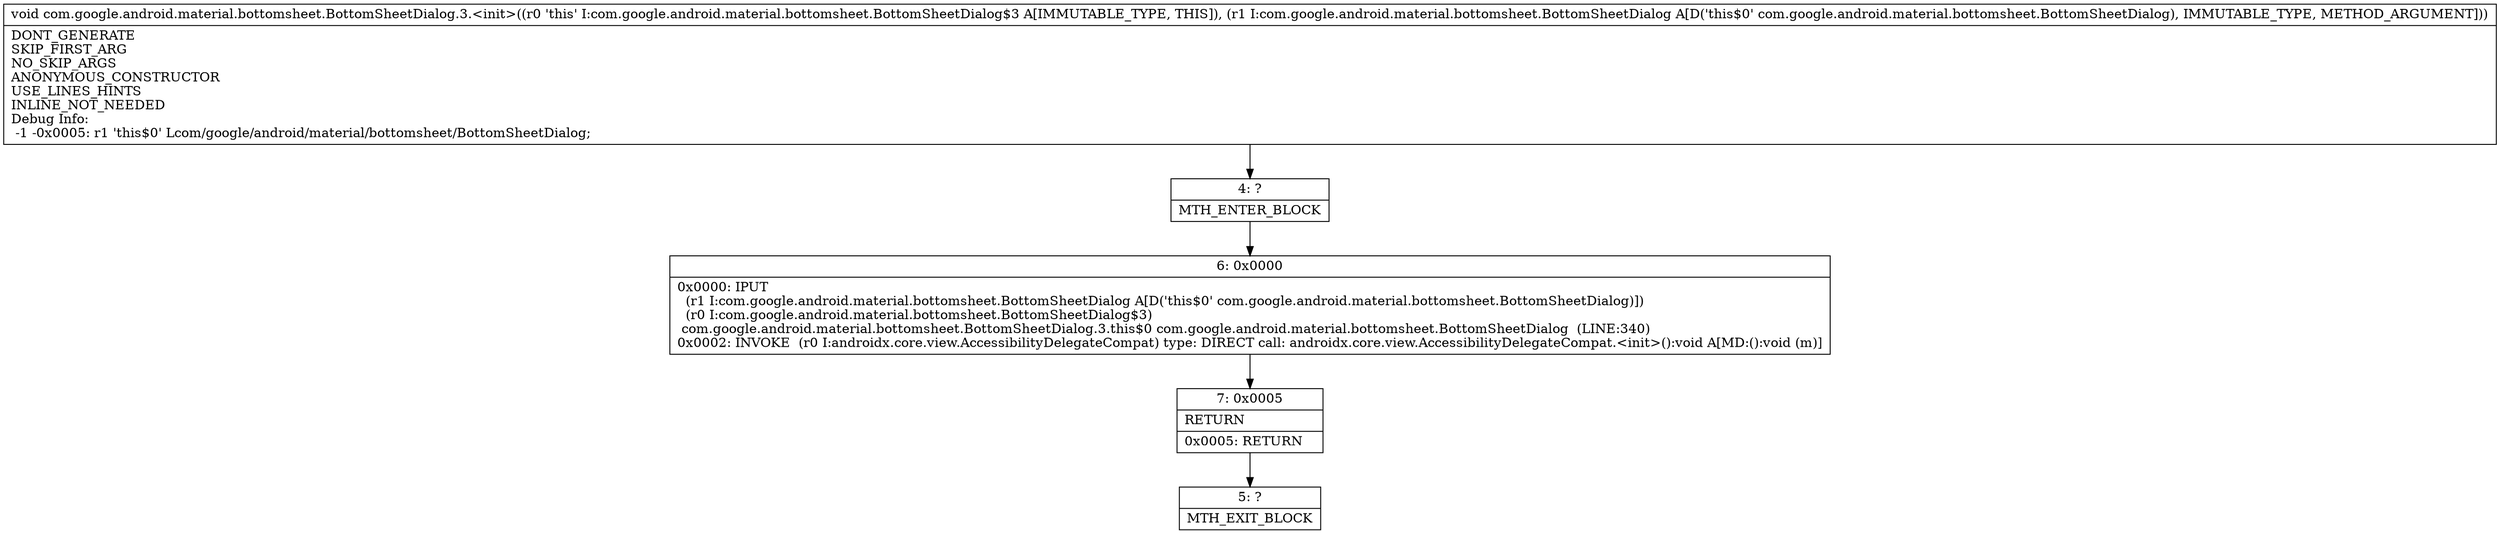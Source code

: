 digraph "CFG forcom.google.android.material.bottomsheet.BottomSheetDialog.3.\<init\>(Lcom\/google\/android\/material\/bottomsheet\/BottomSheetDialog;)V" {
Node_4 [shape=record,label="{4\:\ ?|MTH_ENTER_BLOCK\l}"];
Node_6 [shape=record,label="{6\:\ 0x0000|0x0000: IPUT  \l  (r1 I:com.google.android.material.bottomsheet.BottomSheetDialog A[D('this$0' com.google.android.material.bottomsheet.BottomSheetDialog)])\l  (r0 I:com.google.android.material.bottomsheet.BottomSheetDialog$3)\l com.google.android.material.bottomsheet.BottomSheetDialog.3.this$0 com.google.android.material.bottomsheet.BottomSheetDialog  (LINE:340)\l0x0002: INVOKE  (r0 I:androidx.core.view.AccessibilityDelegateCompat) type: DIRECT call: androidx.core.view.AccessibilityDelegateCompat.\<init\>():void A[MD:():void (m)]\l}"];
Node_7 [shape=record,label="{7\:\ 0x0005|RETURN\l|0x0005: RETURN   \l}"];
Node_5 [shape=record,label="{5\:\ ?|MTH_EXIT_BLOCK\l}"];
MethodNode[shape=record,label="{void com.google.android.material.bottomsheet.BottomSheetDialog.3.\<init\>((r0 'this' I:com.google.android.material.bottomsheet.BottomSheetDialog$3 A[IMMUTABLE_TYPE, THIS]), (r1 I:com.google.android.material.bottomsheet.BottomSheetDialog A[D('this$0' com.google.android.material.bottomsheet.BottomSheetDialog), IMMUTABLE_TYPE, METHOD_ARGUMENT]))  | DONT_GENERATE\lSKIP_FIRST_ARG\lNO_SKIP_ARGS\lANONYMOUS_CONSTRUCTOR\lUSE_LINES_HINTS\lINLINE_NOT_NEEDED\lDebug Info:\l  \-1 \-0x0005: r1 'this$0' Lcom\/google\/android\/material\/bottomsheet\/BottomSheetDialog;\l}"];
MethodNode -> Node_4;Node_4 -> Node_6;
Node_6 -> Node_7;
Node_7 -> Node_5;
}

